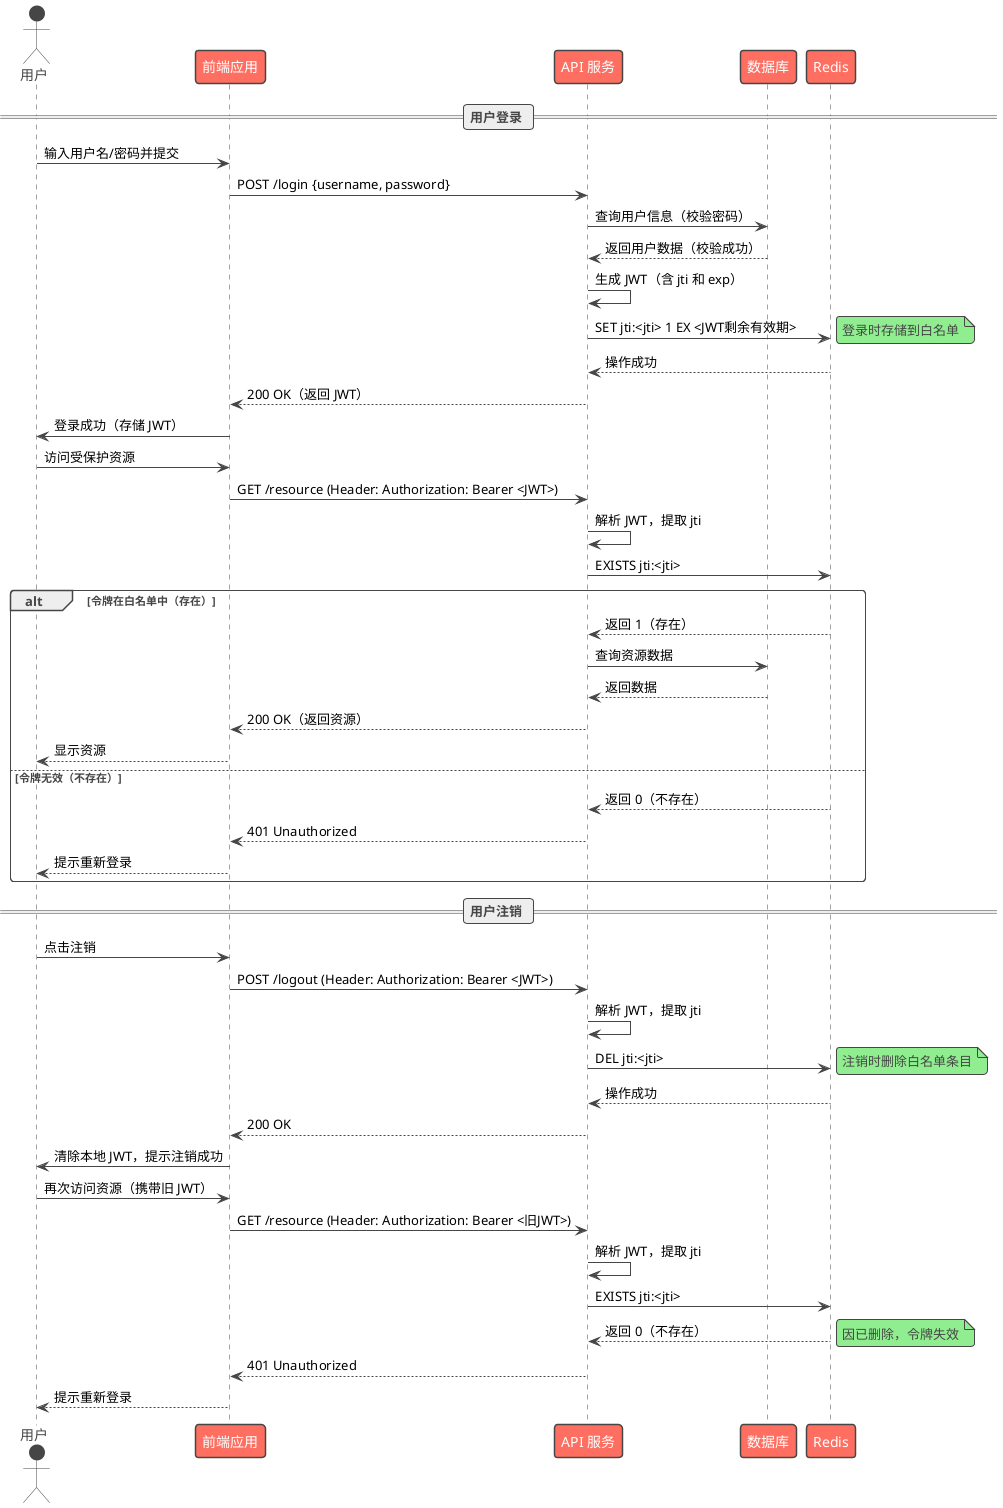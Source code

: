 @startuml

!theme toy

skinparam backgroundColor transparent
== 用户登录 ==
actor 用户 as User
participant "前端应用" as Frontend
participant "API 服务" as API
participant "数据库" as Database
participant "Redis" as Redis


User -> Frontend: 输入用户名/密码并提交
Frontend -> API: POST /login {username, password}
API -> Database: 查询用户信息（校验密码）
Database --> API: 返回用户数据（校验成功）
API -> API: 生成 JWT（含 jti 和 exp）
API -> Redis: SET jti:<jti> 1 EX <JWT剩余有效期>
note right :登录时存储到白名单
Redis --> API: 操作成功
API --> Frontend: 200 OK（返回 JWT）
Frontend -> User: 登录成功（存储 JWT）

User -> Frontend: 访问受保护资源
Frontend -> API: GET /resource (Header: Authorization: Bearer <JWT>)
API -> API: 解析 JWT，提取 jti
API -> Redis: EXISTS jti:<jti>
alt 令牌在白名单中（存在）
    Redis --> API: 返回 1（存在）
    API -> Database: 查询资源数据
    Database --> API: 返回数据
    API --> Frontend: 200 OK（返回资源）
    Frontend --> User: 显示资源
else 令牌无效（不存在）
    Redis --> API: 返回 0（不存在）
    API --> Frontend: 401 Unauthorized
    Frontend --> User: 提示重新登录
end
== 用户注销 ==
User -> Frontend: 点击注销
Frontend -> API: POST /logout (Header: Authorization: Bearer <JWT>)
API -> API: 解析 JWT，提取 jti
API -> Redis: DEL jti:<jti> 
note right :注销时删除白名单条目
Redis --> API: 操作成功
API --> Frontend: 200 OK
Frontend -> User: 清除本地 JWT，提示注销成功

User -> Frontend: 再次访问资源（携带旧 JWT）
Frontend -> API: GET /resource (Header: Authorization: Bearer <旧JWT>)
API -> API: 解析 JWT，提取 jti
API -> Redis: EXISTS jti:<jti>
Redis --> API: 返回 0（不存在）
note right :因已删除，令牌失效
API --> Frontend: 401 Unauthorized
Frontend --> User: 提示重新登录
@enduml